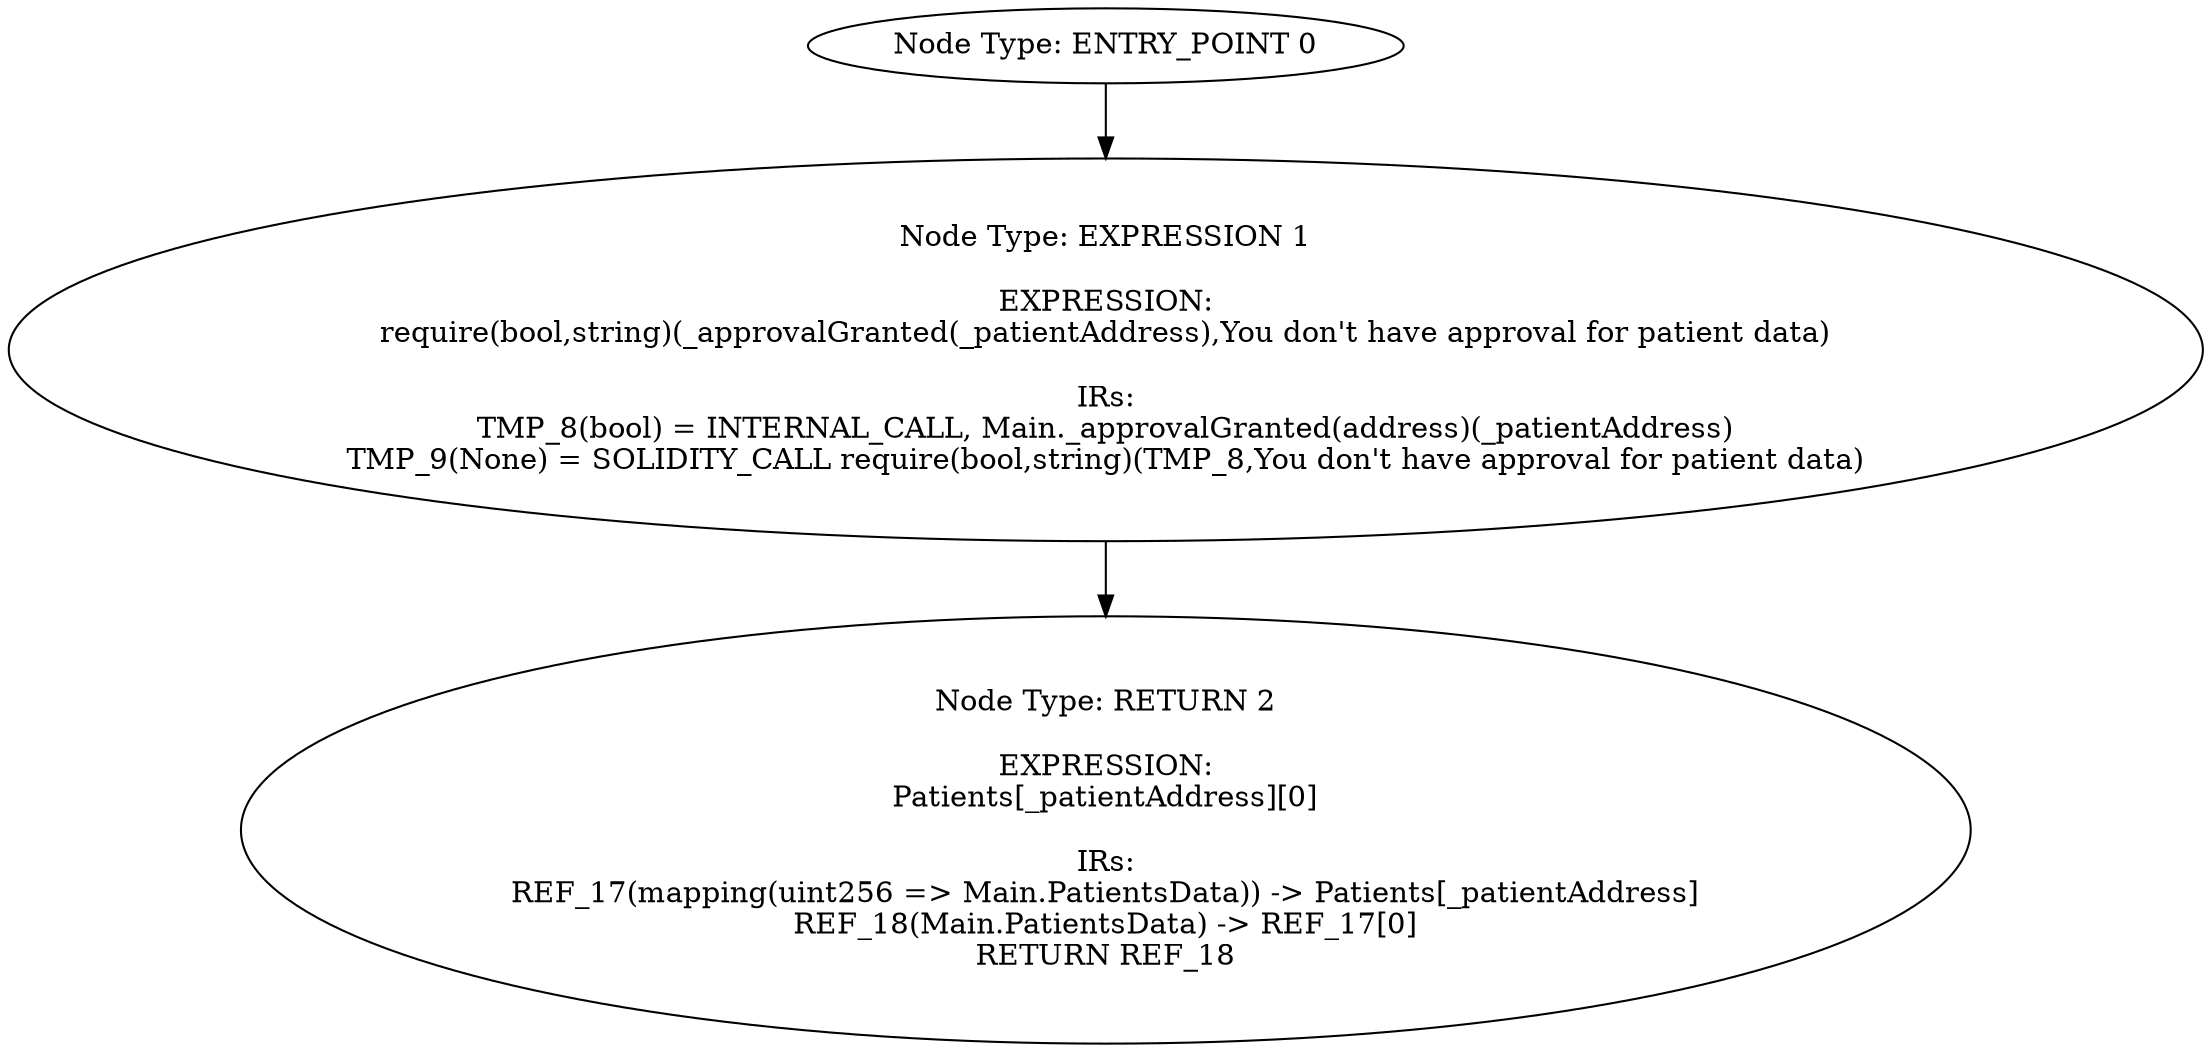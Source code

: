 digraph{
0[label="Node Type: ENTRY_POINT 0
"];
0->1;
1[label="Node Type: EXPRESSION 1

EXPRESSION:
require(bool,string)(_approvalGranted(_patientAddress),You don't have approval for patient data)

IRs:
TMP_8(bool) = INTERNAL_CALL, Main._approvalGranted(address)(_patientAddress)
TMP_9(None) = SOLIDITY_CALL require(bool,string)(TMP_8,You don't have approval for patient data)"];
1->2;
2[label="Node Type: RETURN 2

EXPRESSION:
Patients[_patientAddress][0]

IRs:
REF_17(mapping(uint256 => Main.PatientsData)) -> Patients[_patientAddress]
REF_18(Main.PatientsData) -> REF_17[0]
RETURN REF_18"];
}
